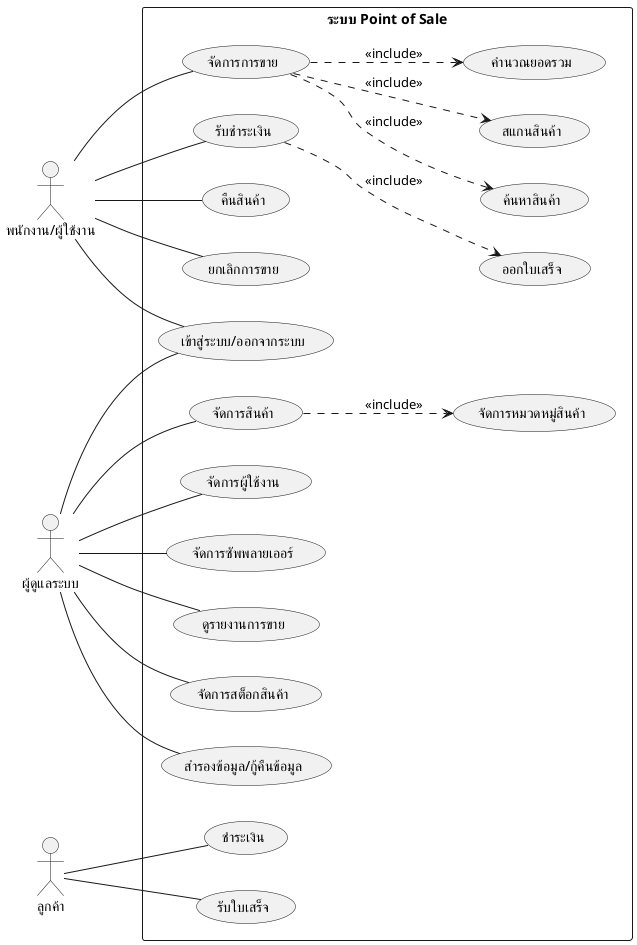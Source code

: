 @startuml pos_usecase
left to right direction
actor "พนักงาน/ผู้ใช้งาน" as cashier
actor "ผู้ดูแลระบบ" as admin
actor "ลูกค้า" as customer

rectangle "ระบบ Point of Sale" {
  usecase "เข้าสู่ระบบ/ออกจากระบบ" as login
  usecase "จัดการการขาย" as manageSales
  usecase "รับชำระเงิน" as processPayment
  usecase "คืนสินค้า" as returnItem
  usecase "ยกเลิกการขาย" as cancelSale
  usecase "ค้นหาสินค้า" as searchProduct
  usecase "สแกนสินค้า" as scanProduct
  usecase "คำนวณยอดรวม" as calculateTotal
  usecase "ออกใบเสร็จ" as generateReceipt
  usecase "จัดการสินค้า" as manageProducts
  usecase "จัดการหมวดหมู่สินค้า" as manageCategories
  usecase "จัดการผู้ใช้งาน" as manageUsers
  usecase "จัดการซัพพลายเออร์" as manageSuppliers
  usecase "ดูรายงานการขาย" as viewReports
  usecase "จัดการสต็อกสินค้า" as manageStock
  usecase "สำรองข้อมูล/กู้คืนข้อมูล" as backupRestore
  usecase "ชำระเงิน" as makePayment
  usecase "รับใบเสร็จ" as receiveReceipt
}

cashier -- login
cashier -- manageSales
cashier -- processPayment
cashier -- returnItem
cashier -- cancelSale

manageSales ..> searchProduct : <<include>>
manageSales ..> scanProduct : <<include>>
manageSales ..> calculateTotal : <<include>>
processPayment ..> generateReceipt : <<include>>

admin -- login
admin -- manageProducts
admin -- manageUsers
admin -- manageSuppliers
admin -- viewReports
admin -- manageStock
admin -- backupRestore

manageProducts ..> manageCategories : <<include>>

customer -- makePayment
customer -- receiveReceipt

@enduml
